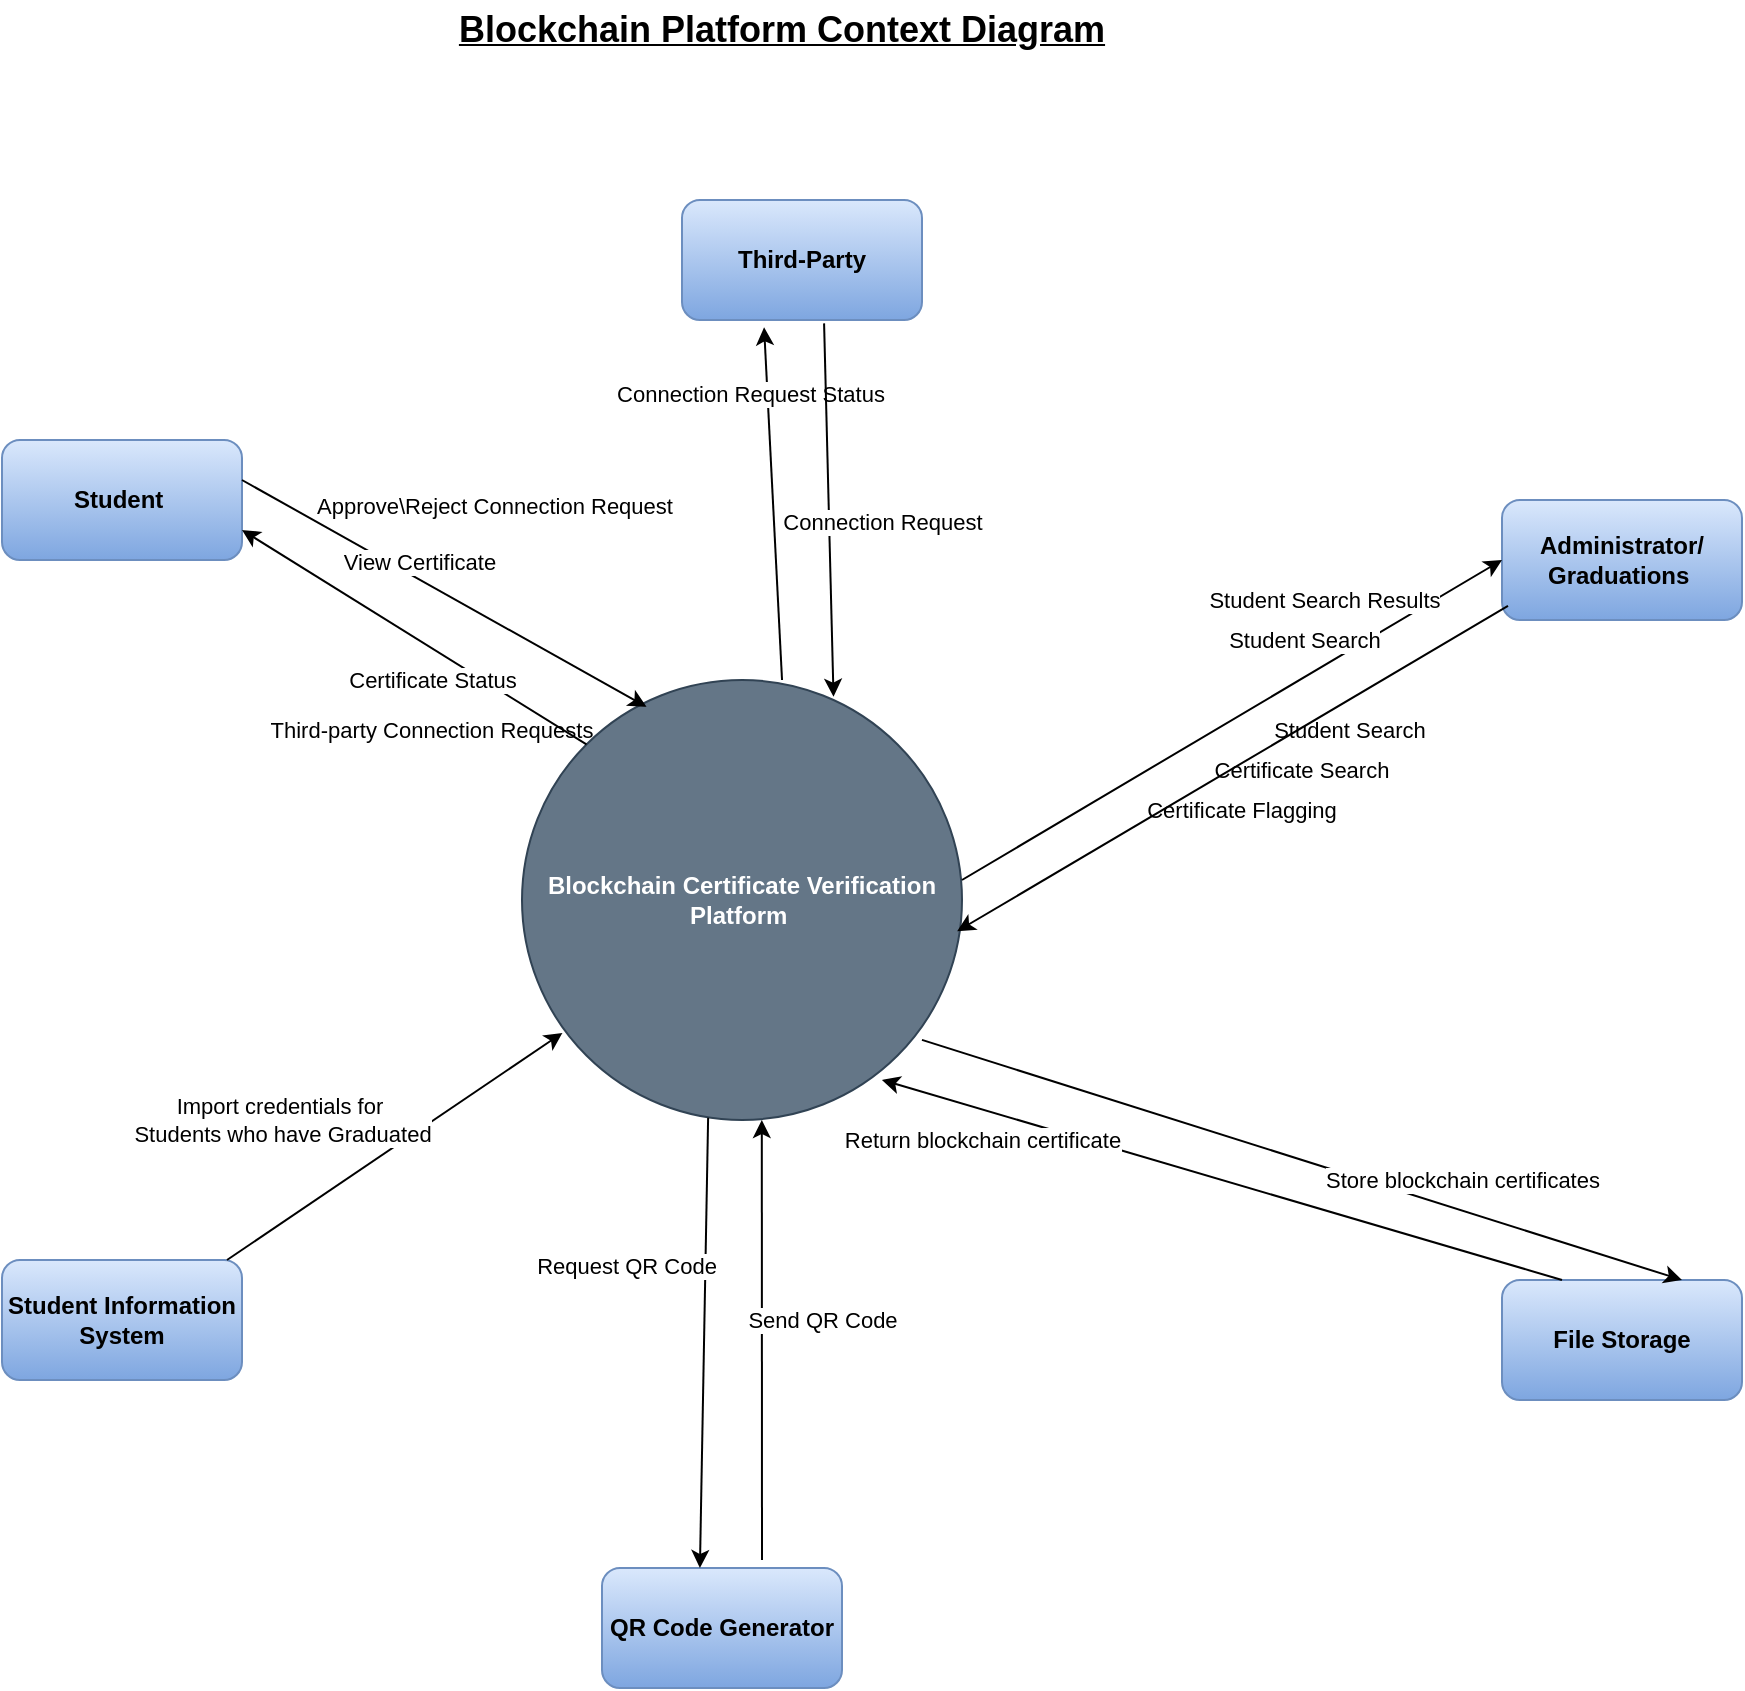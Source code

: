 <mxfile version="24.9.0">
  <diagram name="Page-1" id="Oa7Yo6Q5viyvI4PZw_Jx">
    <mxGraphModel dx="1120" dy="1594" grid="1" gridSize="10" guides="1" tooltips="1" connect="1" arrows="1" fold="1" page="1" pageScale="1" pageWidth="850" pageHeight="1100" math="0" shadow="0">
      <root>
        <mxCell id="0" />
        <mxCell id="1" parent="0" />
        <mxCell id="lTOfxialVhdVEtE5bD-L-1" value="&lt;b&gt;Blockchain Certificate Verification Platform&amp;nbsp;&lt;/b&gt;" style="ellipse;whiteSpace=wrap;html=1;aspect=fixed;fillColor=#647687;strokeColor=#314354;fontColor=#ffffff;" parent="1" vertex="1">
          <mxGeometry x="360" y="220" width="220" height="220" as="geometry" />
        </mxCell>
        <mxCell id="lTOfxialVhdVEtE5bD-L-2" value="&lt;b&gt;Student&amp;nbsp;&lt;/b&gt;" style="rounded=1;whiteSpace=wrap;html=1;fillColor=#dae8fc;strokeColor=#6c8ebf;gradientColor=#7ea6e0;" parent="1" vertex="1">
          <mxGeometry x="100" y="100" width="120" height="60" as="geometry" />
        </mxCell>
        <mxCell id="lTOfxialVhdVEtE5bD-L-3" value="" style="endArrow=classic;html=1;rounded=0;entryX=0.283;entryY=0.061;entryDx=0;entryDy=0;entryPerimeter=0;" parent="1" target="lTOfxialVhdVEtE5bD-L-1" edge="1">
          <mxGeometry width="50" height="50" relative="1" as="geometry">
            <mxPoint x="220" y="120" as="sourcePoint" />
            <mxPoint x="170" y="120" as="targetPoint" />
            <Array as="points" />
          </mxGeometry>
        </mxCell>
        <mxCell id="lTOfxialVhdVEtE5bD-L-4" value="View Certificate&amp;nbsp;" style="edgeLabel;html=1;align=center;verticalAlign=middle;resizable=0;points=[];" parent="lTOfxialVhdVEtE5bD-L-3" vertex="1" connectable="0">
          <mxGeometry x="0.316" y="-1" relative="1" as="geometry">
            <mxPoint x="-43" y="-35" as="offset" />
          </mxGeometry>
        </mxCell>
        <mxCell id="lTOfxialVhdVEtE5bD-L-6" value="Approve\Reject Connection Request" style="edgeLabel;html=1;align=center;verticalAlign=middle;resizable=0;points=[];" parent="1" vertex="1" connectable="0">
          <mxGeometry x="359.998" y="160.003" as="geometry">
            <mxPoint x="-14" y="-27" as="offset" />
          </mxGeometry>
        </mxCell>
        <mxCell id="lTOfxialVhdVEtE5bD-L-8" value="" style="endArrow=classic;html=1;rounded=0;exitX=0;exitY=0;exitDx=0;exitDy=0;entryX=1;entryY=0.75;entryDx=0;entryDy=0;" parent="1" source="lTOfxialVhdVEtE5bD-L-1" target="lTOfxialVhdVEtE5bD-L-2" edge="1">
          <mxGeometry width="50" height="50" relative="1" as="geometry">
            <mxPoint x="80" y="150" as="sourcePoint" />
            <mxPoint x="130" y="100" as="targetPoint" />
          </mxGeometry>
        </mxCell>
        <mxCell id="lTOfxialVhdVEtE5bD-L-10" value="Certificate Status" style="edgeLabel;html=1;align=center;verticalAlign=middle;resizable=0;points=[];" parent="lTOfxialVhdVEtE5bD-L-8" vertex="1" connectable="0">
          <mxGeometry x="0.079" y="1" relative="1" as="geometry">
            <mxPoint x="16" y="25" as="offset" />
          </mxGeometry>
        </mxCell>
        <mxCell id="lTOfxialVhdVEtE5bD-L-11" value="&lt;font style=&quot;font-size: 11px;&quot;&gt;Third-party Connection Requests&lt;/font&gt;" style="text;html=1;align=center;verticalAlign=middle;whiteSpace=wrap;rounded=0;fontStyle=0" parent="1" vertex="1">
          <mxGeometry x="220" y="230" width="190" height="30" as="geometry" />
        </mxCell>
        <mxCell id="lTOfxialVhdVEtE5bD-L-12" value="&lt;b&gt;Third-Party&lt;/b&gt;" style="rounded=1;whiteSpace=wrap;html=1;fillColor=#dae8fc;strokeColor=#6c8ebf;gradientColor=#7ea6e0;" parent="1" vertex="1">
          <mxGeometry x="440" y="-20" width="120" height="60" as="geometry" />
        </mxCell>
        <mxCell id="lTOfxialVhdVEtE5bD-L-13" value="" style="endArrow=classic;html=1;rounded=0;exitX=0.591;exitY=0;exitDx=0;exitDy=0;exitPerimeter=0;entryX=0.342;entryY=1.061;entryDx=0;entryDy=0;entryPerimeter=0;" parent="1" source="lTOfxialVhdVEtE5bD-L-1" target="lTOfxialVhdVEtE5bD-L-12" edge="1">
          <mxGeometry width="50" height="50" relative="1" as="geometry">
            <mxPoint x="490" y="190" as="sourcePoint" />
            <mxPoint x="570" y="90" as="targetPoint" />
          </mxGeometry>
        </mxCell>
        <mxCell id="lTOfxialVhdVEtE5bD-L-14" value="Connection Request Status" style="edgeLabel;html=1;align=center;verticalAlign=middle;resizable=0;points=[];" parent="lTOfxialVhdVEtE5bD-L-13" vertex="1" connectable="0">
          <mxGeometry x="0.567" y="1" relative="1" as="geometry">
            <mxPoint x="-8" y="-5" as="offset" />
          </mxGeometry>
        </mxCell>
        <mxCell id="lTOfxialVhdVEtE5bD-L-15" value="" style="endArrow=classic;html=1;rounded=0;exitX=0.592;exitY=1.028;exitDx=0;exitDy=0;entryX=0.708;entryY=0.038;entryDx=0;entryDy=0;entryPerimeter=0;exitPerimeter=0;" parent="1" source="lTOfxialVhdVEtE5bD-L-12" target="lTOfxialVhdVEtE5bD-L-1" edge="1">
          <mxGeometry width="50" height="50" relative="1" as="geometry">
            <mxPoint x="520" y="140" as="sourcePoint" />
            <mxPoint x="570" y="90" as="targetPoint" />
          </mxGeometry>
        </mxCell>
        <mxCell id="lTOfxialVhdVEtE5bD-L-16" value="Connection Request" style="edgeLabel;html=1;align=center;verticalAlign=middle;resizable=0;points=[];" parent="lTOfxialVhdVEtE5bD-L-15" vertex="1" connectable="0">
          <mxGeometry x="0.096" y="2" relative="1" as="geometry">
            <mxPoint x="24" y="-3" as="offset" />
          </mxGeometry>
        </mxCell>
        <mxCell id="lTOfxialVhdVEtE5bD-L-17" value="&lt;b&gt;Administrator/&lt;/b&gt;&lt;div&gt;&lt;b&gt;Graduations&amp;nbsp;&lt;/b&gt;&lt;/div&gt;" style="rounded=1;whiteSpace=wrap;html=1;fillColor=#dae8fc;gradientColor=#7ea6e0;strokeColor=#6c8ebf;" parent="1" vertex="1">
          <mxGeometry x="850" y="130" width="120" height="60" as="geometry" />
        </mxCell>
        <mxCell id="lTOfxialVhdVEtE5bD-L-18" value="Student Search Results" style="endArrow=classic;html=1;rounded=0;entryX=0;entryY=0.5;entryDx=0;entryDy=0;" parent="1" target="lTOfxialVhdVEtE5bD-L-17" edge="1">
          <mxGeometry x="0.442" y="29" width="50" height="50" relative="1" as="geometry">
            <mxPoint x="580" y="320" as="sourcePoint" />
            <mxPoint x="840" y="150" as="targetPoint" />
            <mxPoint x="1" as="offset" />
          </mxGeometry>
        </mxCell>
        <mxCell id="lTOfxialVhdVEtE5bD-L-21" value="&lt;font style=&quot;font-size: 11px;&quot;&gt;Student Search&amp;nbsp;&lt;/font&gt;" style="text;html=1;align=center;verticalAlign=middle;resizable=0;points=[];autosize=1;strokeColor=none;fillColor=none;" parent="1" vertex="1">
          <mxGeometry x="720" y="230" width="110" height="30" as="geometry" />
        </mxCell>
        <mxCell id="lTOfxialVhdVEtE5bD-L-22" value="" style="endArrow=classic;html=1;rounded=0;entryX=0.989;entryY=0.571;entryDx=0;entryDy=0;entryPerimeter=0;exitX=0.025;exitY=0.883;exitDx=0;exitDy=0;exitPerimeter=0;" parent="1" source="lTOfxialVhdVEtE5bD-L-17" target="lTOfxialVhdVEtE5bD-L-1" edge="1">
          <mxGeometry width="50" height="50" relative="1" as="geometry">
            <mxPoint x="670" y="410" as="sourcePoint" />
            <mxPoint x="720" y="360" as="targetPoint" />
          </mxGeometry>
        </mxCell>
        <mxCell id="lTOfxialVhdVEtE5bD-L-23" value="Student Search" style="edgeLabel;html=1;align=center;verticalAlign=middle;resizable=0;points=[];" parent="lTOfxialVhdVEtE5bD-L-22" vertex="1" connectable="0">
          <mxGeometry x="0.011" y="-1" relative="1" as="geometry">
            <mxPoint x="37" y="-64" as="offset" />
          </mxGeometry>
        </mxCell>
        <mxCell id="lTOfxialVhdVEtE5bD-L-24" value="&lt;font style=&quot;font-size: 11px;&quot;&gt;Certificate Search&lt;/font&gt;" style="text;html=1;align=center;verticalAlign=middle;whiteSpace=wrap;rounded=0;" parent="1" vertex="1">
          <mxGeometry x="700" y="250" width="100" height="30" as="geometry" />
        </mxCell>
        <mxCell id="lTOfxialVhdVEtE5bD-L-25" value="&lt;font style=&quot;font-size: 11px;&quot;&gt;Certificate Flagging&lt;/font&gt;" style="text;html=1;align=center;verticalAlign=middle;whiteSpace=wrap;rounded=0;" parent="1" vertex="1">
          <mxGeometry x="660" y="270" width="120" height="30" as="geometry" />
        </mxCell>
        <mxCell id="lTOfxialVhdVEtE5bD-L-28" value="&lt;b&gt;Student Information System&lt;/b&gt;" style="rounded=1;whiteSpace=wrap;html=1;fillColor=#dae8fc;gradientColor=#7ea6e0;strokeColor=#6c8ebf;" parent="1" vertex="1">
          <mxGeometry x="100" y="510" width="120" height="60" as="geometry" />
        </mxCell>
        <mxCell id="lTOfxialVhdVEtE5bD-L-31" value="" style="endArrow=classic;html=1;rounded=0;exitX=0.958;exitY=1.006;exitDx=0;exitDy=0;exitPerimeter=0;entryX=0.092;entryY=0.802;entryDx=0;entryDy=0;entryPerimeter=0;" parent="1" target="lTOfxialVhdVEtE5bD-L-1" edge="1">
          <mxGeometry width="50" height="50" relative="1" as="geometry">
            <mxPoint x="212.5" y="510" as="sourcePoint" />
            <mxPoint x="407.5" y="370" as="targetPoint" />
          </mxGeometry>
        </mxCell>
        <mxCell id="lTOfxialVhdVEtE5bD-L-32" value="Import credentials for&amp;nbsp;&lt;div&gt;Students who have Graduated&lt;/div&gt;" style="edgeLabel;html=1;align=center;verticalAlign=middle;resizable=0;points=[];" parent="lTOfxialVhdVEtE5bD-L-31" vertex="1" connectable="0">
          <mxGeometry x="-0.161" y="2" relative="1" as="geometry">
            <mxPoint x="-42" y="-21" as="offset" />
          </mxGeometry>
        </mxCell>
        <mxCell id="lTOfxialVhdVEtE5bD-L-33" value="&lt;b&gt;File Storage&lt;/b&gt;" style="rounded=1;whiteSpace=wrap;html=1;fillColor=#dae8fc;gradientColor=#7ea6e0;strokeColor=#6c8ebf;" parent="1" vertex="1">
          <mxGeometry x="850" y="520" width="120" height="60" as="geometry" />
        </mxCell>
        <mxCell id="lTOfxialVhdVEtE5bD-L-34" value="" style="endArrow=classic;html=1;rounded=0;exitX=0.909;exitY=0.818;exitDx=0;exitDy=0;exitPerimeter=0;entryX=0.75;entryY=0;entryDx=0;entryDy=0;" parent="1" source="lTOfxialVhdVEtE5bD-L-1" target="lTOfxialVhdVEtE5bD-L-33" edge="1">
          <mxGeometry width="50" height="50" relative="1" as="geometry">
            <mxPoint x="650" y="545" as="sourcePoint" />
            <mxPoint x="700" y="495" as="targetPoint" />
          </mxGeometry>
        </mxCell>
        <mxCell id="lTOfxialVhdVEtE5bD-L-35" value="Store blockchain certificates" style="edgeLabel;html=1;align=center;verticalAlign=middle;resizable=0;points=[];" parent="lTOfxialVhdVEtE5bD-L-34" vertex="1" connectable="0">
          <mxGeometry x="-0.027" y="2" relative="1" as="geometry">
            <mxPoint x="84" y="13" as="offset" />
          </mxGeometry>
        </mxCell>
        <mxCell id="lTOfxialVhdVEtE5bD-L-38" value="" style="endArrow=classic;html=1;rounded=0;exitX=0.25;exitY=0;exitDx=0;exitDy=0;entryX=0.818;entryY=0.909;entryDx=0;entryDy=0;entryPerimeter=0;" parent="1" source="lTOfxialVhdVEtE5bD-L-33" target="lTOfxialVhdVEtE5bD-L-1" edge="1">
          <mxGeometry width="50" height="50" relative="1" as="geometry">
            <mxPoint x="520" y="480" as="sourcePoint" />
            <mxPoint x="520" y="420" as="targetPoint" />
          </mxGeometry>
        </mxCell>
        <mxCell id="lTOfxialVhdVEtE5bD-L-39" value="Return blockchain certificate" style="edgeLabel;html=1;align=center;verticalAlign=middle;resizable=0;points=[];" parent="lTOfxialVhdVEtE5bD-L-38" vertex="1" connectable="0">
          <mxGeometry x="0.245" y="1" relative="1" as="geometry">
            <mxPoint x="-78" y="-9" as="offset" />
          </mxGeometry>
        </mxCell>
        <mxCell id="QNkn0Udr0OXijE6-ccAj-1" value="&lt;b&gt;QR Code Generator&lt;/b&gt;" style="rounded=1;whiteSpace=wrap;html=1;fillColor=#dae8fc;gradientColor=#7ea6e0;strokeColor=#6c8ebf;" vertex="1" parent="1">
          <mxGeometry x="400" y="664" width="120" height="60" as="geometry" />
        </mxCell>
        <mxCell id="QNkn0Udr0OXijE6-ccAj-2" value="" style="endArrow=classic;html=1;rounded=0;entryX=0.545;entryY=1;entryDx=0;entryDy=0;entryPerimeter=0;" edge="1" parent="1" target="lTOfxialVhdVEtE5bD-L-1">
          <mxGeometry width="50" height="50" relative="1" as="geometry">
            <mxPoint x="480" y="660" as="sourcePoint" />
            <mxPoint x="680" y="550" as="targetPoint" />
          </mxGeometry>
        </mxCell>
        <mxCell id="QNkn0Udr0OXijE6-ccAj-3" value="Send QR Code" style="edgeLabel;html=1;align=center;verticalAlign=middle;resizable=0;points=[];" vertex="1" connectable="0" parent="QNkn0Udr0OXijE6-ccAj-2">
          <mxGeometry x="-0.161" y="2" relative="1" as="geometry">
            <mxPoint x="32" y="-28" as="offset" />
          </mxGeometry>
        </mxCell>
        <mxCell id="QNkn0Udr0OXijE6-ccAj-4" value="" style="endArrow=classic;html=1;rounded=0;exitX=0.423;exitY=0.995;exitDx=0;exitDy=0;exitPerimeter=0;entryX=0.408;entryY=0;entryDx=0;entryDy=0;entryPerimeter=0;" edge="1" parent="1" source="lTOfxialVhdVEtE5bD-L-1" target="QNkn0Udr0OXijE6-ccAj-1">
          <mxGeometry width="50" height="50" relative="1" as="geometry">
            <mxPoint x="222.5" y="520" as="sourcePoint" />
            <mxPoint x="390" y="406" as="targetPoint" />
          </mxGeometry>
        </mxCell>
        <mxCell id="QNkn0Udr0OXijE6-ccAj-5" value="Request QR Code" style="edgeLabel;html=1;align=center;verticalAlign=middle;resizable=0;points=[];" vertex="1" connectable="0" parent="QNkn0Udr0OXijE6-ccAj-4">
          <mxGeometry x="-0.161" y="2" relative="1" as="geometry">
            <mxPoint x="-42" y="-21" as="offset" />
          </mxGeometry>
        </mxCell>
        <mxCell id="QNkn0Udr0OXijE6-ccAj-6" value="&lt;font style=&quot;font-size: 18px;&quot;&gt;&lt;b&gt;&lt;u&gt;Blockchain Platform Context Diagram&lt;/u&gt;&lt;/b&gt;&lt;/font&gt;" style="text;html=1;align=center;verticalAlign=middle;whiteSpace=wrap;rounded=0;" vertex="1" parent="1">
          <mxGeometry x="320" y="-120" width="340" height="30" as="geometry" />
        </mxCell>
      </root>
    </mxGraphModel>
  </diagram>
</mxfile>
